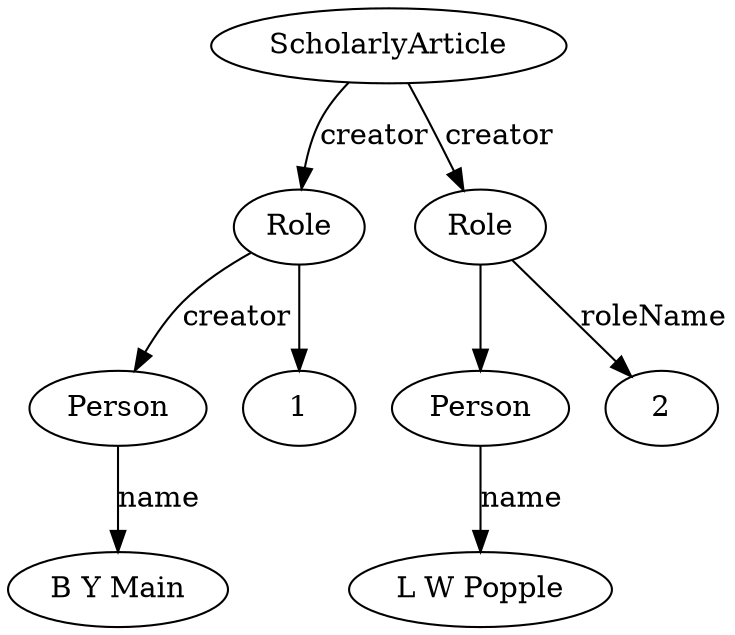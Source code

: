 digraph G {

ScholarlyArticle [label="ScholarlyArticle"] ;

role1 [label="Role"] ;
		
ScholarlyArticle -> role1 [label="creator"];

role2 [label="Role"] ;

ScholarlyArticle -> role2 [label="creator"];
		
creator1 [label="Person"] ;	
creator2 [label="Person"] ;	

role1 -> creator1 [label="creator"];
role2 -> creator2 /*[label="creator"]*/;

name1 [label="B Y Main"] ;
name2 [label="L W Popple"] ;

creator1 -> name1 [label="name"];
creator2 -> name2 [label="name"];	

role1 -> 1 /*[label="roleName"]*/;	
role2 -> 2 [label="roleName"];	



}